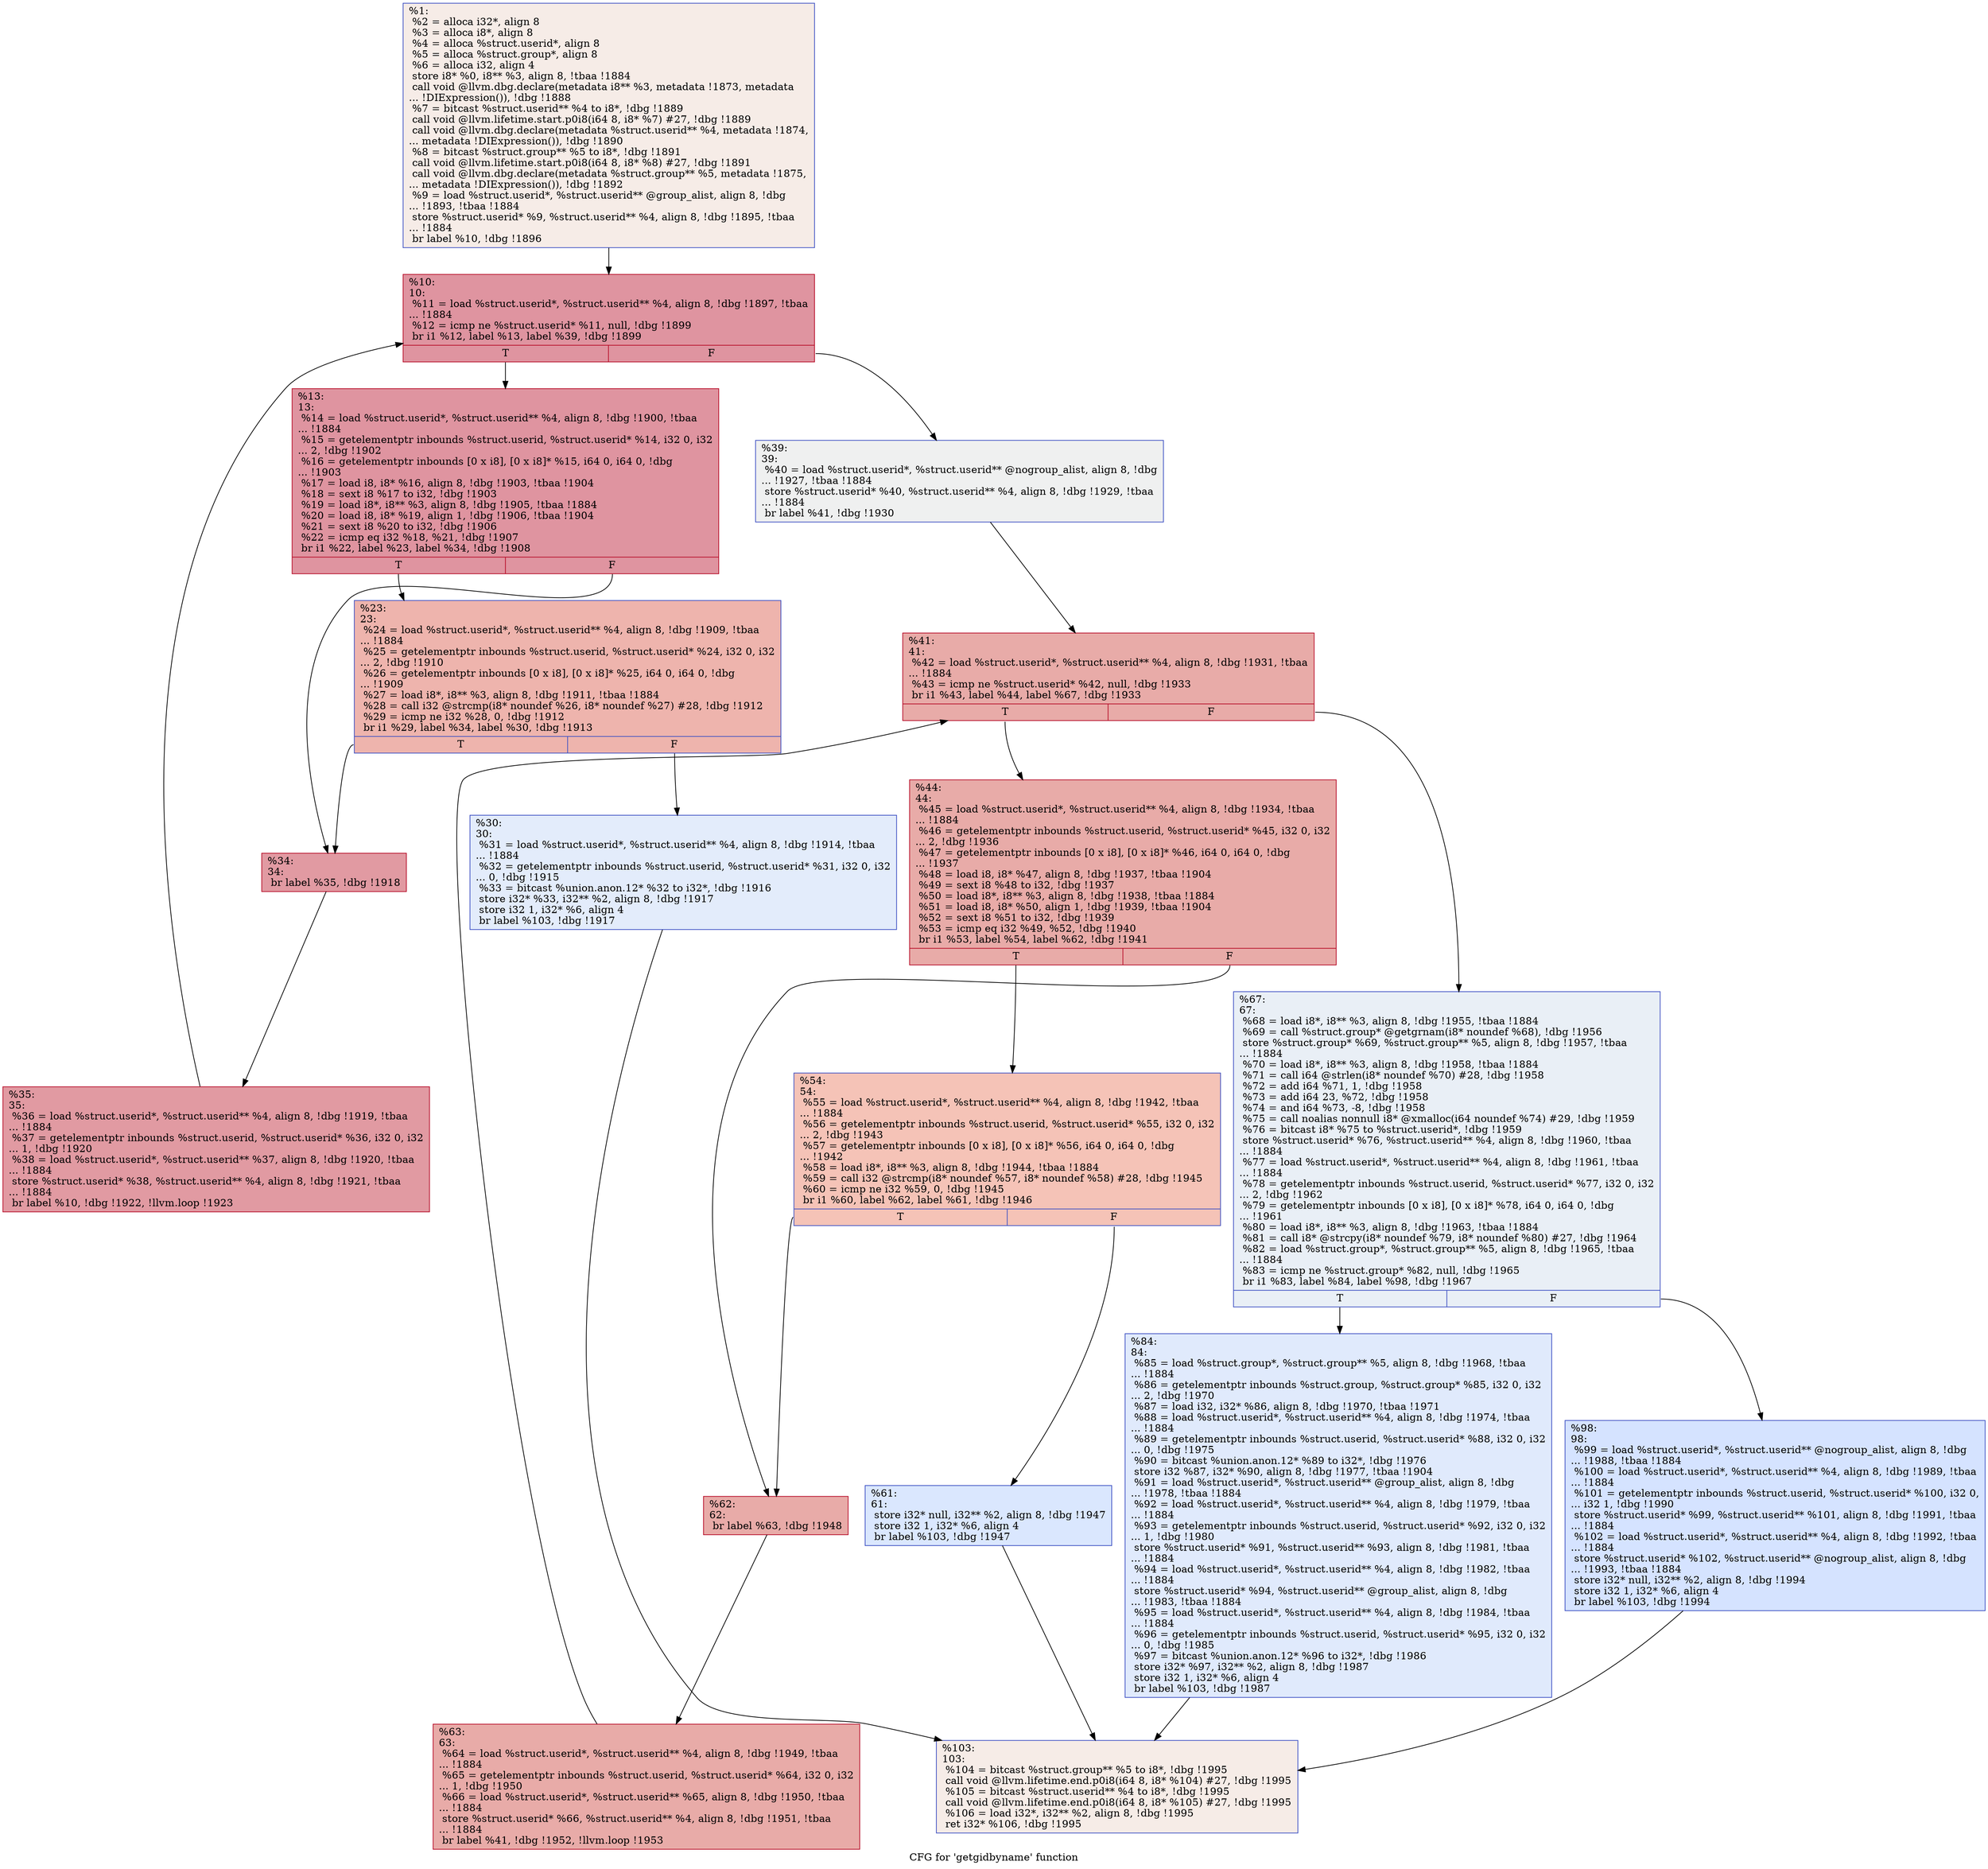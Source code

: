 digraph "CFG for 'getgidbyname' function" {
	label="CFG for 'getgidbyname' function";

	Node0x2230160 [shape=record,color="#3d50c3ff", style=filled, fillcolor="#ead5c970",label="{%1:\l  %2 = alloca i32*, align 8\l  %3 = alloca i8*, align 8\l  %4 = alloca %struct.userid*, align 8\l  %5 = alloca %struct.group*, align 8\l  %6 = alloca i32, align 4\l  store i8* %0, i8** %3, align 8, !tbaa !1884\l  call void @llvm.dbg.declare(metadata i8** %3, metadata !1873, metadata\l... !DIExpression()), !dbg !1888\l  %7 = bitcast %struct.userid** %4 to i8*, !dbg !1889\l  call void @llvm.lifetime.start.p0i8(i64 8, i8* %7) #27, !dbg !1889\l  call void @llvm.dbg.declare(metadata %struct.userid** %4, metadata !1874,\l... metadata !DIExpression()), !dbg !1890\l  %8 = bitcast %struct.group** %5 to i8*, !dbg !1891\l  call void @llvm.lifetime.start.p0i8(i64 8, i8* %8) #27, !dbg !1891\l  call void @llvm.dbg.declare(metadata %struct.group** %5, metadata !1875,\l... metadata !DIExpression()), !dbg !1892\l  %9 = load %struct.userid*, %struct.userid** @group_alist, align 8, !dbg\l... !1893, !tbaa !1884\l  store %struct.userid* %9, %struct.userid** %4, align 8, !dbg !1895, !tbaa\l... !1884\l  br label %10, !dbg !1896\l}"];
	Node0x2230160 -> Node0x2230250;
	Node0x2230250 [shape=record,color="#b70d28ff", style=filled, fillcolor="#b70d2870",label="{%10:\l10:                                               \l  %11 = load %struct.userid*, %struct.userid** %4, align 8, !dbg !1897, !tbaa\l... !1884\l  %12 = icmp ne %struct.userid* %11, null, !dbg !1899\l  br i1 %12, label %13, label %39, !dbg !1899\l|{<s0>T|<s1>F}}"];
	Node0x2230250:s0 -> Node0x22302a0;
	Node0x2230250:s1 -> Node0x2230430;
	Node0x22302a0 [shape=record,color="#b70d28ff", style=filled, fillcolor="#b70d2870",label="{%13:\l13:                                               \l  %14 = load %struct.userid*, %struct.userid** %4, align 8, !dbg !1900, !tbaa\l... !1884\l  %15 = getelementptr inbounds %struct.userid, %struct.userid* %14, i32 0, i32\l... 2, !dbg !1902\l  %16 = getelementptr inbounds [0 x i8], [0 x i8]* %15, i64 0, i64 0, !dbg\l... !1903\l  %17 = load i8, i8* %16, align 8, !dbg !1903, !tbaa !1904\l  %18 = sext i8 %17 to i32, !dbg !1903\l  %19 = load i8*, i8** %3, align 8, !dbg !1905, !tbaa !1884\l  %20 = load i8, i8* %19, align 1, !dbg !1906, !tbaa !1904\l  %21 = sext i8 %20 to i32, !dbg !1906\l  %22 = icmp eq i32 %18, %21, !dbg !1907\l  br i1 %22, label %23, label %34, !dbg !1908\l|{<s0>T|<s1>F}}"];
	Node0x22302a0:s0 -> Node0x22302f0;
	Node0x22302a0:s1 -> Node0x2230390;
	Node0x22302f0 [shape=record,color="#3d50c3ff", style=filled, fillcolor="#d8564670",label="{%23:\l23:                                               \l  %24 = load %struct.userid*, %struct.userid** %4, align 8, !dbg !1909, !tbaa\l... !1884\l  %25 = getelementptr inbounds %struct.userid, %struct.userid* %24, i32 0, i32\l... 2, !dbg !1910\l  %26 = getelementptr inbounds [0 x i8], [0 x i8]* %25, i64 0, i64 0, !dbg\l... !1909\l  %27 = load i8*, i8** %3, align 8, !dbg !1911, !tbaa !1884\l  %28 = call i32 @strcmp(i8* noundef %26, i8* noundef %27) #28, !dbg !1912\l  %29 = icmp ne i32 %28, 0, !dbg !1912\l  br i1 %29, label %34, label %30, !dbg !1913\l|{<s0>T|<s1>F}}"];
	Node0x22302f0:s0 -> Node0x2230390;
	Node0x22302f0:s1 -> Node0x2230340;
	Node0x2230340 [shape=record,color="#3d50c3ff", style=filled, fillcolor="#bfd3f670",label="{%30:\l30:                                               \l  %31 = load %struct.userid*, %struct.userid** %4, align 8, !dbg !1914, !tbaa\l... !1884\l  %32 = getelementptr inbounds %struct.userid, %struct.userid* %31, i32 0, i32\l... 0, !dbg !1915\l  %33 = bitcast %union.anon.12* %32 to i32*, !dbg !1916\l  store i32* %33, i32** %2, align 8, !dbg !1917\l  store i32 1, i32* %6, align 4\l  br label %103, !dbg !1917\l}"];
	Node0x2230340 -> Node0x2230750;
	Node0x2230390 [shape=record,color="#b70d28ff", style=filled, fillcolor="#bb1b2c70",label="{%34:\l34:                                               \l  br label %35, !dbg !1918\l}"];
	Node0x2230390 -> Node0x22303e0;
	Node0x22303e0 [shape=record,color="#b70d28ff", style=filled, fillcolor="#bb1b2c70",label="{%35:\l35:                                               \l  %36 = load %struct.userid*, %struct.userid** %4, align 8, !dbg !1919, !tbaa\l... !1884\l  %37 = getelementptr inbounds %struct.userid, %struct.userid* %36, i32 0, i32\l... 1, !dbg !1920\l  %38 = load %struct.userid*, %struct.userid** %37, align 8, !dbg !1920, !tbaa\l... !1884\l  store %struct.userid* %38, %struct.userid** %4, align 8, !dbg !1921, !tbaa\l... !1884\l  br label %10, !dbg !1922, !llvm.loop !1923\l}"];
	Node0x22303e0 -> Node0x2230250;
	Node0x2230430 [shape=record,color="#3d50c3ff", style=filled, fillcolor="#dbdcde70",label="{%39:\l39:                                               \l  %40 = load %struct.userid*, %struct.userid** @nogroup_alist, align 8, !dbg\l... !1927, !tbaa !1884\l  store %struct.userid* %40, %struct.userid** %4, align 8, !dbg !1929, !tbaa\l... !1884\l  br label %41, !dbg !1930\l}"];
	Node0x2230430 -> Node0x2230480;
	Node0x2230480 [shape=record,color="#b70d28ff", style=filled, fillcolor="#cc403a70",label="{%41:\l41:                                               \l  %42 = load %struct.userid*, %struct.userid** %4, align 8, !dbg !1931, !tbaa\l... !1884\l  %43 = icmp ne %struct.userid* %42, null, !dbg !1933\l  br i1 %43, label %44, label %67, !dbg !1933\l|{<s0>T|<s1>F}}"];
	Node0x2230480:s0 -> Node0x22304d0;
	Node0x2230480:s1 -> Node0x2230660;
	Node0x22304d0 [shape=record,color="#b70d28ff", style=filled, fillcolor="#cc403a70",label="{%44:\l44:                                               \l  %45 = load %struct.userid*, %struct.userid** %4, align 8, !dbg !1934, !tbaa\l... !1884\l  %46 = getelementptr inbounds %struct.userid, %struct.userid* %45, i32 0, i32\l... 2, !dbg !1936\l  %47 = getelementptr inbounds [0 x i8], [0 x i8]* %46, i64 0, i64 0, !dbg\l... !1937\l  %48 = load i8, i8* %47, align 8, !dbg !1937, !tbaa !1904\l  %49 = sext i8 %48 to i32, !dbg !1937\l  %50 = load i8*, i8** %3, align 8, !dbg !1938, !tbaa !1884\l  %51 = load i8, i8* %50, align 1, !dbg !1939, !tbaa !1904\l  %52 = sext i8 %51 to i32, !dbg !1939\l  %53 = icmp eq i32 %49, %52, !dbg !1940\l  br i1 %53, label %54, label %62, !dbg !1941\l|{<s0>T|<s1>F}}"];
	Node0x22304d0:s0 -> Node0x2230520;
	Node0x22304d0:s1 -> Node0x22305c0;
	Node0x2230520 [shape=record,color="#3d50c3ff", style=filled, fillcolor="#e8765c70",label="{%54:\l54:                                               \l  %55 = load %struct.userid*, %struct.userid** %4, align 8, !dbg !1942, !tbaa\l... !1884\l  %56 = getelementptr inbounds %struct.userid, %struct.userid* %55, i32 0, i32\l... 2, !dbg !1943\l  %57 = getelementptr inbounds [0 x i8], [0 x i8]* %56, i64 0, i64 0, !dbg\l... !1942\l  %58 = load i8*, i8** %3, align 8, !dbg !1944, !tbaa !1884\l  %59 = call i32 @strcmp(i8* noundef %57, i8* noundef %58) #28, !dbg !1945\l  %60 = icmp ne i32 %59, 0, !dbg !1945\l  br i1 %60, label %62, label %61, !dbg !1946\l|{<s0>T|<s1>F}}"];
	Node0x2230520:s0 -> Node0x22305c0;
	Node0x2230520:s1 -> Node0x2230570;
	Node0x2230570 [shape=record,color="#3d50c3ff", style=filled, fillcolor="#abc8fd70",label="{%61:\l61:                                               \l  store i32* null, i32** %2, align 8, !dbg !1947\l  store i32 1, i32* %6, align 4\l  br label %103, !dbg !1947\l}"];
	Node0x2230570 -> Node0x2230750;
	Node0x22305c0 [shape=record,color="#b70d28ff", style=filled, fillcolor="#cc403a70",label="{%62:\l62:                                               \l  br label %63, !dbg !1948\l}"];
	Node0x22305c0 -> Node0x2230610;
	Node0x2230610 [shape=record,color="#b70d28ff", style=filled, fillcolor="#cc403a70",label="{%63:\l63:                                               \l  %64 = load %struct.userid*, %struct.userid** %4, align 8, !dbg !1949, !tbaa\l... !1884\l  %65 = getelementptr inbounds %struct.userid, %struct.userid* %64, i32 0, i32\l... 1, !dbg !1950\l  %66 = load %struct.userid*, %struct.userid** %65, align 8, !dbg !1950, !tbaa\l... !1884\l  store %struct.userid* %66, %struct.userid** %4, align 8, !dbg !1951, !tbaa\l... !1884\l  br label %41, !dbg !1952, !llvm.loop !1953\l}"];
	Node0x2230610 -> Node0x2230480;
	Node0x2230660 [shape=record,color="#3d50c3ff", style=filled, fillcolor="#cedaeb70",label="{%67:\l67:                                               \l  %68 = load i8*, i8** %3, align 8, !dbg !1955, !tbaa !1884\l  %69 = call %struct.group* @getgrnam(i8* noundef %68), !dbg !1956\l  store %struct.group* %69, %struct.group** %5, align 8, !dbg !1957, !tbaa\l... !1884\l  %70 = load i8*, i8** %3, align 8, !dbg !1958, !tbaa !1884\l  %71 = call i64 @strlen(i8* noundef %70) #28, !dbg !1958\l  %72 = add i64 %71, 1, !dbg !1958\l  %73 = add i64 23, %72, !dbg !1958\l  %74 = and i64 %73, -8, !dbg !1958\l  %75 = call noalias nonnull i8* @xmalloc(i64 noundef %74) #29, !dbg !1959\l  %76 = bitcast i8* %75 to %struct.userid*, !dbg !1959\l  store %struct.userid* %76, %struct.userid** %4, align 8, !dbg !1960, !tbaa\l... !1884\l  %77 = load %struct.userid*, %struct.userid** %4, align 8, !dbg !1961, !tbaa\l... !1884\l  %78 = getelementptr inbounds %struct.userid, %struct.userid* %77, i32 0, i32\l... 2, !dbg !1962\l  %79 = getelementptr inbounds [0 x i8], [0 x i8]* %78, i64 0, i64 0, !dbg\l... !1961\l  %80 = load i8*, i8** %3, align 8, !dbg !1963, !tbaa !1884\l  %81 = call i8* @strcpy(i8* noundef %79, i8* noundef %80) #27, !dbg !1964\l  %82 = load %struct.group*, %struct.group** %5, align 8, !dbg !1965, !tbaa\l... !1884\l  %83 = icmp ne %struct.group* %82, null, !dbg !1965\l  br i1 %83, label %84, label %98, !dbg !1967\l|{<s0>T|<s1>F}}"];
	Node0x2230660:s0 -> Node0x22306b0;
	Node0x2230660:s1 -> Node0x2230700;
	Node0x22306b0 [shape=record,color="#3d50c3ff", style=filled, fillcolor="#b9d0f970",label="{%84:\l84:                                               \l  %85 = load %struct.group*, %struct.group** %5, align 8, !dbg !1968, !tbaa\l... !1884\l  %86 = getelementptr inbounds %struct.group, %struct.group* %85, i32 0, i32\l... 2, !dbg !1970\l  %87 = load i32, i32* %86, align 8, !dbg !1970, !tbaa !1971\l  %88 = load %struct.userid*, %struct.userid** %4, align 8, !dbg !1974, !tbaa\l... !1884\l  %89 = getelementptr inbounds %struct.userid, %struct.userid* %88, i32 0, i32\l... 0, !dbg !1975\l  %90 = bitcast %union.anon.12* %89 to i32*, !dbg !1976\l  store i32 %87, i32* %90, align 8, !dbg !1977, !tbaa !1904\l  %91 = load %struct.userid*, %struct.userid** @group_alist, align 8, !dbg\l... !1978, !tbaa !1884\l  %92 = load %struct.userid*, %struct.userid** %4, align 8, !dbg !1979, !tbaa\l... !1884\l  %93 = getelementptr inbounds %struct.userid, %struct.userid* %92, i32 0, i32\l... 1, !dbg !1980\l  store %struct.userid* %91, %struct.userid** %93, align 8, !dbg !1981, !tbaa\l... !1884\l  %94 = load %struct.userid*, %struct.userid** %4, align 8, !dbg !1982, !tbaa\l... !1884\l  store %struct.userid* %94, %struct.userid** @group_alist, align 8, !dbg\l... !1983, !tbaa !1884\l  %95 = load %struct.userid*, %struct.userid** %4, align 8, !dbg !1984, !tbaa\l... !1884\l  %96 = getelementptr inbounds %struct.userid, %struct.userid* %95, i32 0, i32\l... 0, !dbg !1985\l  %97 = bitcast %union.anon.12* %96 to i32*, !dbg !1986\l  store i32* %97, i32** %2, align 8, !dbg !1987\l  store i32 1, i32* %6, align 4\l  br label %103, !dbg !1987\l}"];
	Node0x22306b0 -> Node0x2230750;
	Node0x2230700 [shape=record,color="#3d50c3ff", style=filled, fillcolor="#a1c0ff70",label="{%98:\l98:                                               \l  %99 = load %struct.userid*, %struct.userid** @nogroup_alist, align 8, !dbg\l... !1988, !tbaa !1884\l  %100 = load %struct.userid*, %struct.userid** %4, align 8, !dbg !1989, !tbaa\l... !1884\l  %101 = getelementptr inbounds %struct.userid, %struct.userid* %100, i32 0,\l... i32 1, !dbg !1990\l  store %struct.userid* %99, %struct.userid** %101, align 8, !dbg !1991, !tbaa\l... !1884\l  %102 = load %struct.userid*, %struct.userid** %4, align 8, !dbg !1992, !tbaa\l... !1884\l  store %struct.userid* %102, %struct.userid** @nogroup_alist, align 8, !dbg\l... !1993, !tbaa !1884\l  store i32* null, i32** %2, align 8, !dbg !1994\l  store i32 1, i32* %6, align 4\l  br label %103, !dbg !1994\l}"];
	Node0x2230700 -> Node0x2230750;
	Node0x2230750 [shape=record,color="#3d50c3ff", style=filled, fillcolor="#ead5c970",label="{%103:\l103:                                              \l  %104 = bitcast %struct.group** %5 to i8*, !dbg !1995\l  call void @llvm.lifetime.end.p0i8(i64 8, i8* %104) #27, !dbg !1995\l  %105 = bitcast %struct.userid** %4 to i8*, !dbg !1995\l  call void @llvm.lifetime.end.p0i8(i64 8, i8* %105) #27, !dbg !1995\l  %106 = load i32*, i32** %2, align 8, !dbg !1995\l  ret i32* %106, !dbg !1995\l}"];
}

